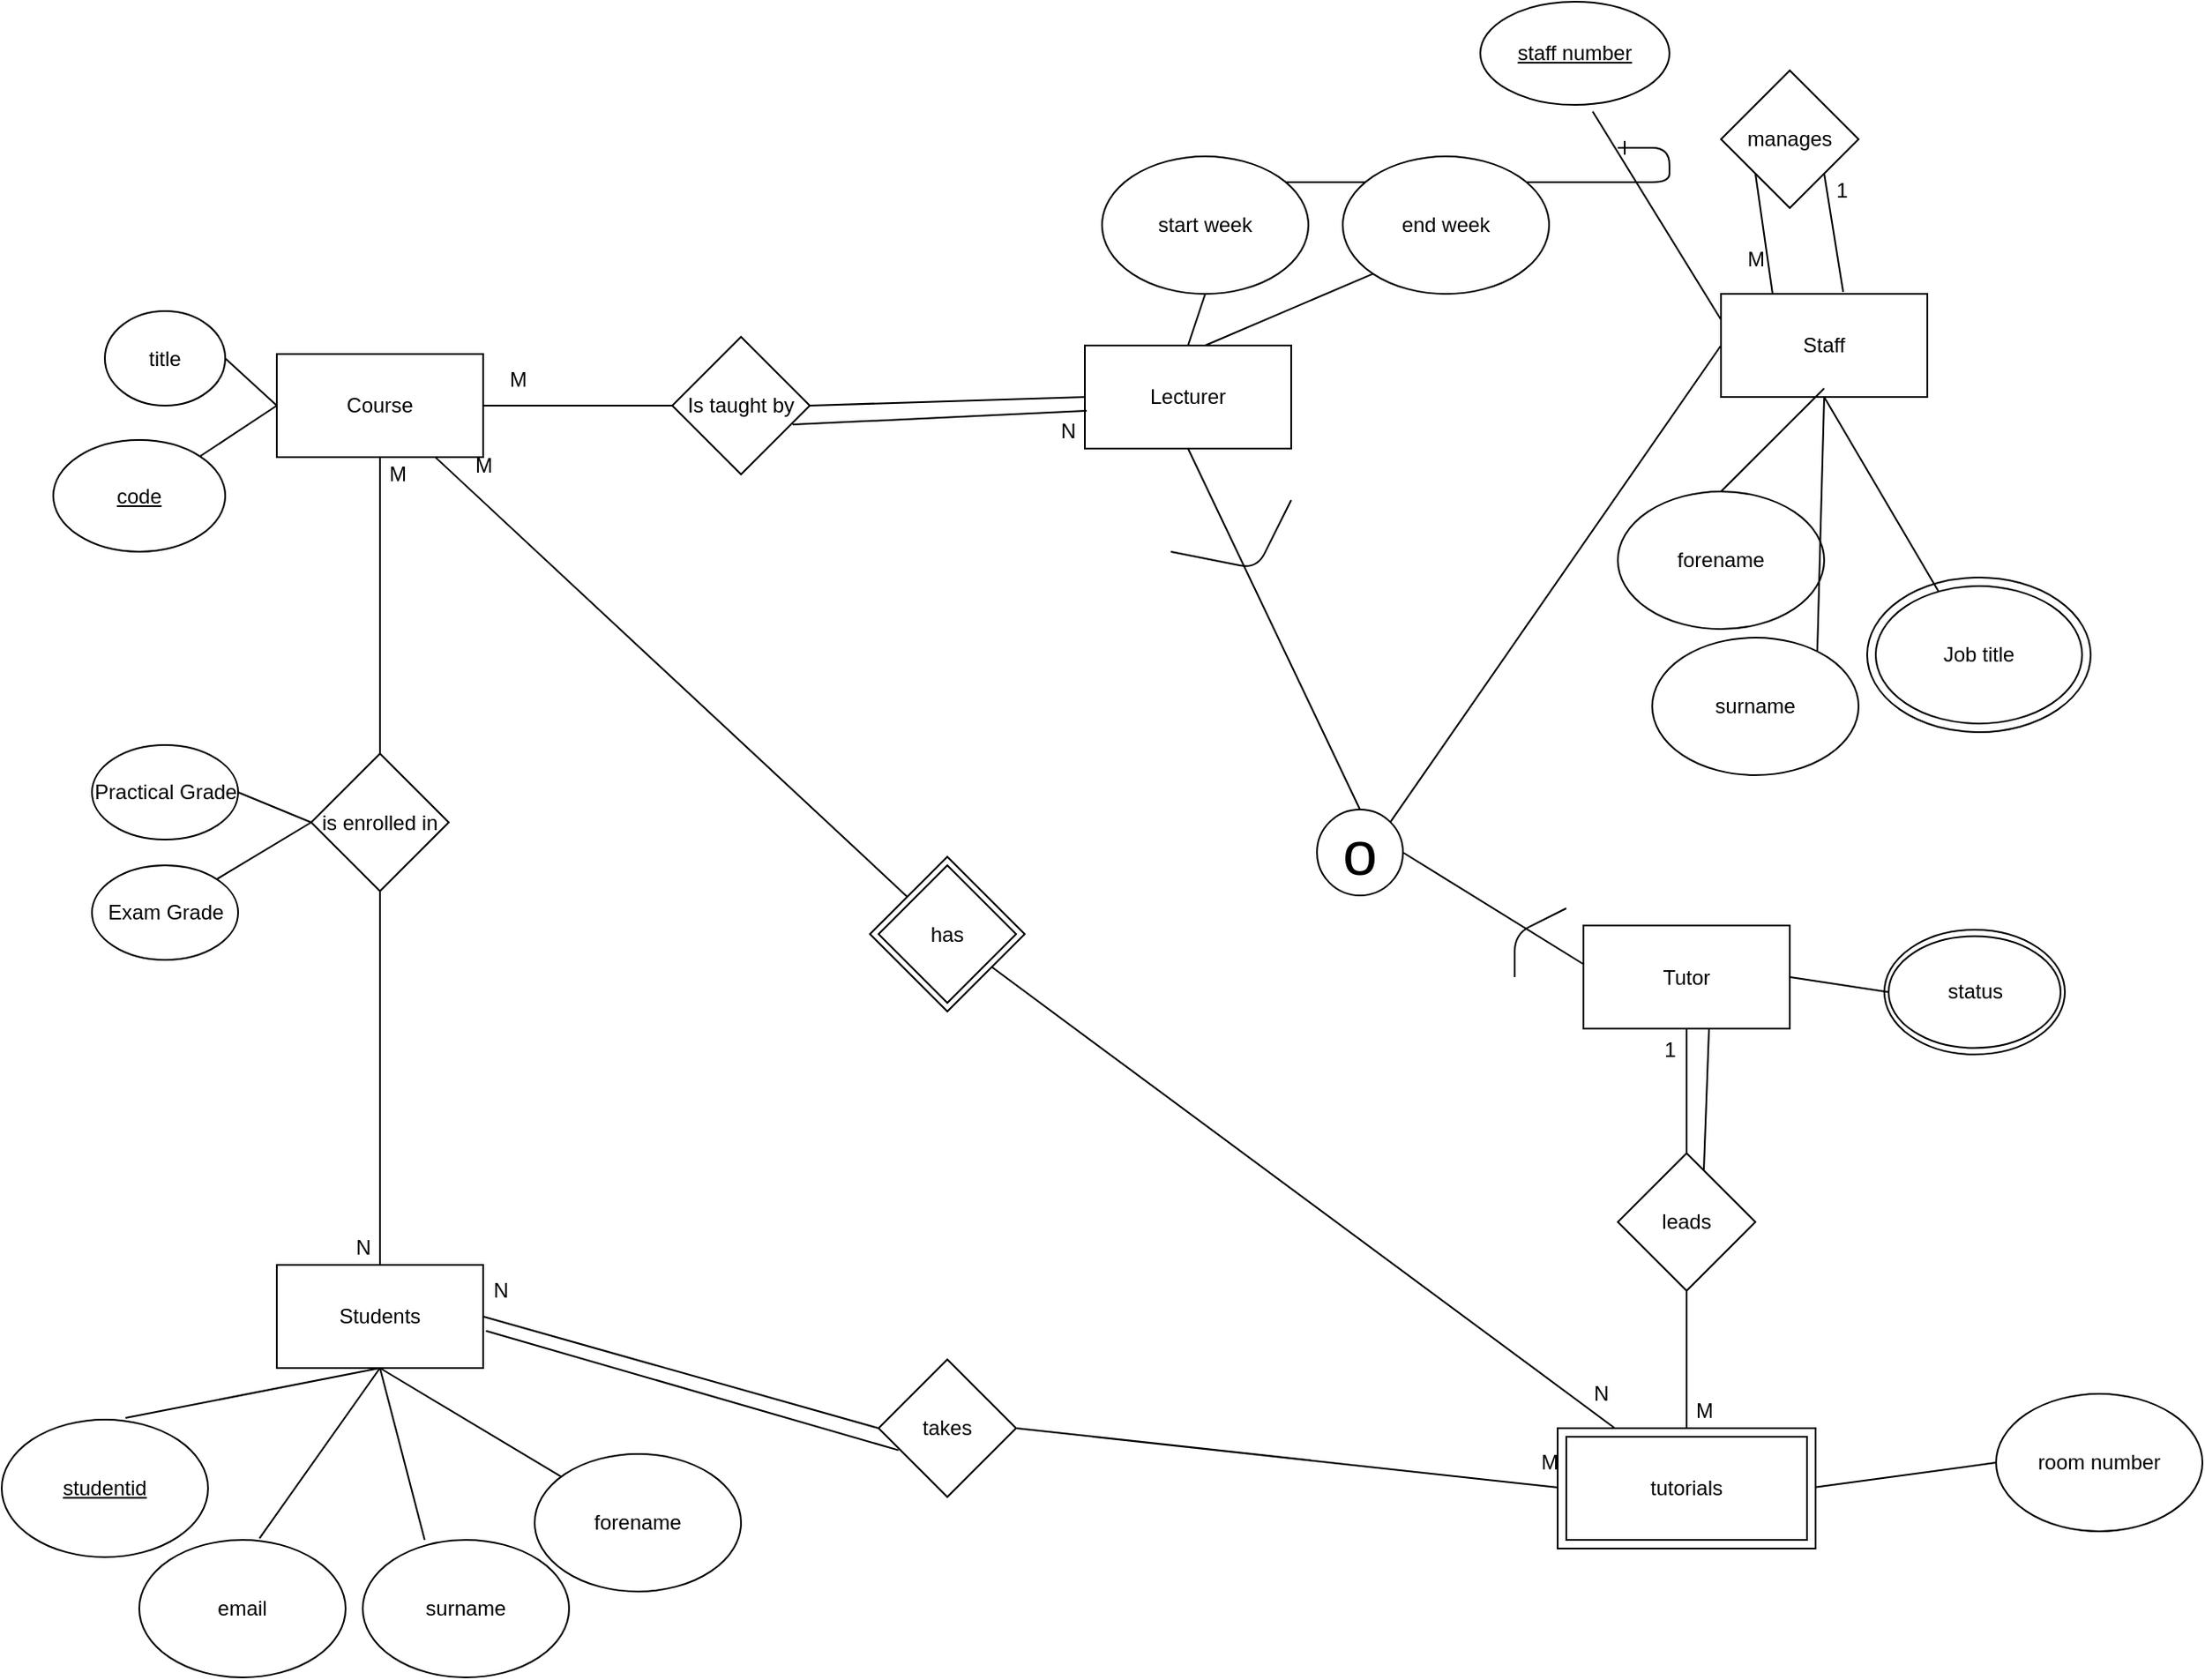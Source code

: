 <mxfile version="13.7.7" type="github">
  <diagram id="R2lEEEUBdFMjLlhIrx00" name="Page-1">
    <mxGraphModel dx="2190" dy="1317" grid="1" gridSize="10" guides="1" tooltips="1" connect="1" arrows="1" fold="1" page="1" pageScale="1" pageWidth="850" pageHeight="1100" math="0" shadow="0" extFonts="Permanent Marker^https://fonts.googleapis.com/css?family=Permanent+Marker">
      <root>
        <mxCell id="0" />
        <mxCell id="1" parent="0" />
        <mxCell id="i6C3Frr8AbvNPLz9VyE8-98" value="" style="ellipse;whiteSpace=wrap;html=1;" vertex="1" parent="1">
          <mxGeometry x="855" y="620" width="105" height="72.5" as="geometry" />
        </mxCell>
        <mxCell id="i6C3Frr8AbvNPLz9VyE8-97" value="" style="ellipse;whiteSpace=wrap;html=1;" vertex="1" parent="1">
          <mxGeometry x="845" y="415" width="130" height="90" as="geometry" />
        </mxCell>
        <mxCell id="C-vyLk0tnHw3VtMMgP7b-12" value="" style="edgeStyle=entityRelationEdgeStyle;endArrow=ERzeroToMany;startArrow=ERone;endFill=1;startFill=0;" parent="1" target="C-vyLk0tnHw3VtMMgP7b-17" edge="1">
          <mxGeometry width="100" height="100" relative="1" as="geometry">
            <mxPoint x="700" y="165" as="sourcePoint" />
            <mxPoint x="460" y="205" as="targetPoint" />
          </mxGeometry>
        </mxCell>
        <mxCell id="i6C3Frr8AbvNPLz9VyE8-2" value="Students" style="rounded=0;whiteSpace=wrap;html=1;" vertex="1" parent="1">
          <mxGeometry x="-80" y="815" width="120" height="60" as="geometry" />
        </mxCell>
        <mxCell id="i6C3Frr8AbvNPLz9VyE8-5" value="Staff" style="rounded=0;whiteSpace=wrap;html=1;" vertex="1" parent="1">
          <mxGeometry x="760" y="250" width="120" height="60" as="geometry" />
        </mxCell>
        <mxCell id="i6C3Frr8AbvNPLz9VyE8-6" value="Course" style="rounded=0;whiteSpace=wrap;html=1;" vertex="1" parent="1">
          <mxGeometry x="-80" y="285" width="120" height="60" as="geometry" />
        </mxCell>
        <mxCell id="i6C3Frr8AbvNPLz9VyE8-7" value="&lt;u&gt;code&lt;/u&gt;" style="ellipse;whiteSpace=wrap;html=1;" vertex="1" parent="1">
          <mxGeometry x="-210" y="335" width="100" height="65" as="geometry" />
        </mxCell>
        <mxCell id="i6C3Frr8AbvNPLz9VyE8-9" value="" style="endArrow=none;html=1;entryX=0;entryY=0.5;entryDx=0;entryDy=0;exitX=1;exitY=0;exitDx=0;exitDy=0;" edge="1" parent="1" source="i6C3Frr8AbvNPLz9VyE8-7" target="i6C3Frr8AbvNPLz9VyE8-6">
          <mxGeometry width="50" height="50" relative="1" as="geometry">
            <mxPoint x="-60" y="415" as="sourcePoint" />
            <mxPoint x="-10" y="365" as="targetPoint" />
          </mxGeometry>
        </mxCell>
        <mxCell id="i6C3Frr8AbvNPLz9VyE8-10" value="title" style="ellipse;whiteSpace=wrap;html=1;" vertex="1" parent="1">
          <mxGeometry x="-180" y="260" width="70" height="55" as="geometry" />
        </mxCell>
        <mxCell id="i6C3Frr8AbvNPLz9VyE8-11" value="" style="endArrow=none;html=1;entryX=0;entryY=0.5;entryDx=0;entryDy=0;exitX=1;exitY=0.5;exitDx=0;exitDy=0;" edge="1" parent="1" source="i6C3Frr8AbvNPLz9VyE8-10" target="i6C3Frr8AbvNPLz9VyE8-6">
          <mxGeometry width="50" height="50" relative="1" as="geometry">
            <mxPoint x="80" y="395" as="sourcePoint" />
            <mxPoint x="130" y="345" as="targetPoint" />
          </mxGeometry>
        </mxCell>
        <mxCell id="i6C3Frr8AbvNPLz9VyE8-13" value="&lt;u&gt;studentid&lt;/u&gt;" style="ellipse;whiteSpace=wrap;html=1;" vertex="1" parent="1">
          <mxGeometry x="-240" y="905" width="120" height="80" as="geometry" />
        </mxCell>
        <mxCell id="i6C3Frr8AbvNPLz9VyE8-15" value="" style="endArrow=none;html=1;entryX=0.5;entryY=1;entryDx=0;entryDy=0;exitX=0.6;exitY=-0.012;exitDx=0;exitDy=0;exitPerimeter=0;" edge="1" parent="1" source="i6C3Frr8AbvNPLz9VyE8-13" target="i6C3Frr8AbvNPLz9VyE8-2">
          <mxGeometry width="50" height="50" relative="1" as="geometry">
            <mxPoint x="-40" y="915" as="sourcePoint" />
            <mxPoint x="10" y="885" as="targetPoint" />
          </mxGeometry>
        </mxCell>
        <mxCell id="i6C3Frr8AbvNPLz9VyE8-16" value="forename" style="ellipse;whiteSpace=wrap;html=1;" vertex="1" parent="1">
          <mxGeometry x="70" y="925" width="120" height="80" as="geometry" />
        </mxCell>
        <mxCell id="i6C3Frr8AbvNPLz9VyE8-18" value="surname" style="ellipse;whiteSpace=wrap;html=1;" vertex="1" parent="1">
          <mxGeometry x="-30" y="975" width="120" height="80" as="geometry" />
        </mxCell>
        <mxCell id="i6C3Frr8AbvNPLz9VyE8-19" value="email" style="ellipse;whiteSpace=wrap;html=1;" vertex="1" parent="1">
          <mxGeometry x="-160" y="975" width="120" height="80" as="geometry" />
        </mxCell>
        <mxCell id="i6C3Frr8AbvNPLz9VyE8-20" value="" style="endArrow=none;html=1;exitX=0.583;exitY=-0.012;exitDx=0;exitDy=0;exitPerimeter=0;entryX=0.5;entryY=1;entryDx=0;entryDy=0;" edge="1" parent="1" source="i6C3Frr8AbvNPLz9VyE8-19" target="i6C3Frr8AbvNPLz9VyE8-2">
          <mxGeometry width="50" height="50" relative="1" as="geometry">
            <mxPoint x="-40" y="935" as="sourcePoint" />
            <mxPoint x="10" y="885" as="targetPoint" />
          </mxGeometry>
        </mxCell>
        <mxCell id="i6C3Frr8AbvNPLz9VyE8-21" value="" style="endArrow=none;html=1;entryX=0.5;entryY=1;entryDx=0;entryDy=0;" edge="1" parent="1" source="i6C3Frr8AbvNPLz9VyE8-16" target="i6C3Frr8AbvNPLz9VyE8-2">
          <mxGeometry width="50" height="50" relative="1" as="geometry">
            <mxPoint x="-40" y="935" as="sourcePoint" />
            <mxPoint x="-10" y="875" as="targetPoint" />
          </mxGeometry>
        </mxCell>
        <mxCell id="i6C3Frr8AbvNPLz9VyE8-22" value="" style="endArrow=none;html=1;entryX=0.5;entryY=1;entryDx=0;entryDy=0;exitX=0.3;exitY=0;exitDx=0;exitDy=0;exitPerimeter=0;" edge="1" parent="1" source="i6C3Frr8AbvNPLz9VyE8-18" target="i6C3Frr8AbvNPLz9VyE8-2">
          <mxGeometry width="50" height="50" relative="1" as="geometry">
            <mxPoint x="-30" y="945" as="sourcePoint" />
            <mxPoint x="20" y="895" as="targetPoint" />
          </mxGeometry>
        </mxCell>
        <mxCell id="i6C3Frr8AbvNPLz9VyE8-23" value="is enrolled in" style="rhombus;whiteSpace=wrap;html=1;" vertex="1" parent="1">
          <mxGeometry x="-60" y="517.5" width="80" height="80" as="geometry" />
        </mxCell>
        <mxCell id="i6C3Frr8AbvNPLz9VyE8-24" value="" style="endArrow=none;html=1;entryX=0.5;entryY=1;entryDx=0;entryDy=0;exitX=0.5;exitY=0;exitDx=0;exitDy=0;" edge="1" parent="1" source="i6C3Frr8AbvNPLz9VyE8-2" target="i6C3Frr8AbvNPLz9VyE8-23">
          <mxGeometry width="50" height="50" relative="1" as="geometry">
            <mxPoint x="-150" y="795" as="sourcePoint" />
            <mxPoint x="-100" y="745" as="targetPoint" />
          </mxGeometry>
        </mxCell>
        <mxCell id="i6C3Frr8AbvNPLz9VyE8-25" value="" style="endArrow=none;html=1;entryX=0.5;entryY=1;entryDx=0;entryDy=0;exitX=0.5;exitY=0;exitDx=0;exitDy=0;" edge="1" parent="1" source="i6C3Frr8AbvNPLz9VyE8-23" target="i6C3Frr8AbvNPLz9VyE8-6">
          <mxGeometry width="50" height="50" relative="1" as="geometry">
            <mxPoint x="-200" y="535" as="sourcePoint" />
            <mxPoint x="-150" y="485" as="targetPoint" />
          </mxGeometry>
        </mxCell>
        <mxCell id="i6C3Frr8AbvNPLz9VyE8-26" value="M" style="text;html=1;align=center;verticalAlign=middle;resizable=0;points=[];autosize=1;" vertex="1" parent="1">
          <mxGeometry x="-20" y="345" width="20" height="20" as="geometry" />
        </mxCell>
        <mxCell id="i6C3Frr8AbvNPLz9VyE8-27" value="N" style="text;html=1;align=center;verticalAlign=middle;resizable=0;points=[];autosize=1;" vertex="1" parent="1">
          <mxGeometry x="-40" y="795" width="20" height="20" as="geometry" />
        </mxCell>
        <mxCell id="i6C3Frr8AbvNPLz9VyE8-28" value="&lt;u&gt;staff number&lt;/u&gt;" style="ellipse;whiteSpace=wrap;html=1;" vertex="1" parent="1">
          <mxGeometry x="620" y="80" width="110" height="60" as="geometry" />
        </mxCell>
        <mxCell id="i6C3Frr8AbvNPLz9VyE8-29" value="forename" style="ellipse;whiteSpace=wrap;html=1;" vertex="1" parent="1">
          <mxGeometry x="700" y="365" width="120" height="80" as="geometry" />
        </mxCell>
        <mxCell id="i6C3Frr8AbvNPLz9VyE8-30" value="surname" style="ellipse;whiteSpace=wrap;html=1;" vertex="1" parent="1">
          <mxGeometry x="720" y="450" width="120" height="80" as="geometry" />
        </mxCell>
        <mxCell id="i6C3Frr8AbvNPLz9VyE8-34" value="" style="endArrow=none;html=1;entryX=0;entryY=0.25;entryDx=0;entryDy=0;exitX=0.594;exitY=1.064;exitDx=0;exitDy=0;exitPerimeter=0;" edge="1" parent="1" source="i6C3Frr8AbvNPLz9VyE8-28" target="i6C3Frr8AbvNPLz9VyE8-5">
          <mxGeometry width="50" height="50" relative="1" as="geometry">
            <mxPoint x="820" y="375" as="sourcePoint" />
            <mxPoint x="870" y="325" as="targetPoint" />
          </mxGeometry>
        </mxCell>
        <mxCell id="i6C3Frr8AbvNPLz9VyE8-35" value="" style="endArrow=none;html=1;exitX=0.5;exitY=0;exitDx=0;exitDy=0;" edge="1" parent="1" source="i6C3Frr8AbvNPLz9VyE8-29">
          <mxGeometry width="50" height="50" relative="1" as="geometry">
            <mxPoint x="820" y="375" as="sourcePoint" />
            <mxPoint x="820" y="305" as="targetPoint" />
          </mxGeometry>
        </mxCell>
        <mxCell id="i6C3Frr8AbvNPLz9VyE8-36" value="" style="endArrow=none;html=1;exitX=0.5;exitY=1;exitDx=0;exitDy=0;" edge="1" parent="1" source="i6C3Frr8AbvNPLz9VyE8-5">
          <mxGeometry width="50" height="50" relative="1" as="geometry">
            <mxPoint x="780" y="450" as="sourcePoint" />
            <mxPoint x="893.204" y="434.446" as="targetPoint" />
          </mxGeometry>
        </mxCell>
        <mxCell id="i6C3Frr8AbvNPLz9VyE8-37" value="" style="endArrow=none;html=1;exitX=0.8;exitY=0.1;exitDx=0;exitDy=0;exitPerimeter=0;" edge="1" parent="1" source="i6C3Frr8AbvNPLz9VyE8-30">
          <mxGeometry width="50" height="50" relative="1" as="geometry">
            <mxPoint x="833" y="528" as="sourcePoint" />
            <mxPoint x="820" y="310" as="targetPoint" />
          </mxGeometry>
        </mxCell>
        <mxCell id="i6C3Frr8AbvNPLz9VyE8-38" value="&lt;font style=&quot;font-size: 36px&quot;&gt;o&lt;/font&gt;" style="ellipse;whiteSpace=wrap;html=1;aspect=fixed;" vertex="1" parent="1">
          <mxGeometry x="525" y="550" width="50" height="50" as="geometry" />
        </mxCell>
        <mxCell id="i6C3Frr8AbvNPLz9VyE8-40" value="" style="endArrow=none;html=1;exitX=1;exitY=0.5;exitDx=0;exitDy=0;" edge="1" parent="1" source="i6C3Frr8AbvNPLz9VyE8-38">
          <mxGeometry width="50" height="50" relative="1" as="geometry">
            <mxPoint x="575" y="640" as="sourcePoint" />
            <mxPoint x="680" y="640" as="targetPoint" />
          </mxGeometry>
        </mxCell>
        <mxCell id="i6C3Frr8AbvNPLz9VyE8-41" value="" style="endArrow=none;html=1;entryX=0.5;entryY=1;entryDx=0;entryDy=0;exitX=0.5;exitY=0;exitDx=0;exitDy=0;" edge="1" parent="1" source="i6C3Frr8AbvNPLz9VyE8-38" target="i6C3Frr8AbvNPLz9VyE8-44">
          <mxGeometry width="50" height="50" relative="1" as="geometry">
            <mxPoint x="575" y="570" as="sourcePoint" />
            <mxPoint x="680" y="510" as="targetPoint" />
          </mxGeometry>
        </mxCell>
        <mxCell id="i6C3Frr8AbvNPLz9VyE8-42" value="" style="endArrow=none;html=1;fontStyle=1" edge="1" parent="1">
          <mxGeometry width="50" height="50" relative="1" as="geometry">
            <mxPoint x="640" y="647.5" as="sourcePoint" />
            <mxPoint x="670" y="607.5" as="targetPoint" />
            <Array as="points">
              <mxPoint x="640" y="622.5" />
            </Array>
          </mxGeometry>
        </mxCell>
        <mxCell id="i6C3Frr8AbvNPLz9VyE8-44" value="Lecturer" style="rounded=0;whiteSpace=wrap;html=1;" vertex="1" parent="1">
          <mxGeometry x="390" y="280" width="120" height="60" as="geometry" />
        </mxCell>
        <mxCell id="i6C3Frr8AbvNPLz9VyE8-45" value="Tutor" style="rounded=0;whiteSpace=wrap;html=1;" vertex="1" parent="1">
          <mxGeometry x="680" y="617.5" width="120" height="60" as="geometry" />
        </mxCell>
        <mxCell id="i6C3Frr8AbvNPLz9VyE8-46" value="start week" style="ellipse;whiteSpace=wrap;html=1;" vertex="1" parent="1">
          <mxGeometry x="400" y="170" width="120" height="80" as="geometry" />
        </mxCell>
        <mxCell id="i6C3Frr8AbvNPLz9VyE8-48" value="status" style="ellipse;whiteSpace=wrap;html=1;" vertex="1" parent="1">
          <mxGeometry x="857.5" y="623.75" width="100" height="65" as="geometry" />
        </mxCell>
        <mxCell id="i6C3Frr8AbvNPLz9VyE8-49" value="end week" style="ellipse;whiteSpace=wrap;html=1;" vertex="1" parent="1">
          <mxGeometry x="540" y="170" width="120" height="80" as="geometry" />
        </mxCell>
        <mxCell id="i6C3Frr8AbvNPLz9VyE8-50" value="" style="endArrow=none;html=1;entryX=0.5;entryY=1;entryDx=0;entryDy=0;exitX=0.5;exitY=0;exitDx=0;exitDy=0;" edge="1" parent="1" source="i6C3Frr8AbvNPLz9VyE8-44" target="i6C3Frr8AbvNPLz9VyE8-46">
          <mxGeometry width="50" height="50" relative="1" as="geometry">
            <mxPoint x="350" y="270" as="sourcePoint" />
            <mxPoint x="400" y="220" as="targetPoint" />
          </mxGeometry>
        </mxCell>
        <mxCell id="i6C3Frr8AbvNPLz9VyE8-51" value="" style="endArrow=none;html=1;entryX=0;entryY=1;entryDx=0;entryDy=0;" edge="1" parent="1" target="i6C3Frr8AbvNPLz9VyE8-49">
          <mxGeometry width="50" height="50" relative="1" as="geometry">
            <mxPoint x="460" y="280" as="sourcePoint" />
            <mxPoint x="630" y="310" as="targetPoint" />
          </mxGeometry>
        </mxCell>
        <mxCell id="i6C3Frr8AbvNPLz9VyE8-53" value="" style="endArrow=none;html=1;exitX=0;exitY=0.5;exitDx=0;exitDy=0;entryX=1;entryY=0.5;entryDx=0;entryDy=0;" edge="1" parent="1" source="i6C3Frr8AbvNPLz9VyE8-48" target="i6C3Frr8AbvNPLz9VyE8-45">
          <mxGeometry width="50" height="50" relative="1" as="geometry">
            <mxPoint x="690" y="727.5" as="sourcePoint" />
            <mxPoint x="740" y="677.5" as="targetPoint" />
          </mxGeometry>
        </mxCell>
        <mxCell id="i6C3Frr8AbvNPLz9VyE8-56" value="Practical Grade" style="ellipse;whiteSpace=wrap;html=1;" vertex="1" parent="1">
          <mxGeometry x="-187.5" y="512.5" width="85" height="55" as="geometry" />
        </mxCell>
        <mxCell id="i6C3Frr8AbvNPLz9VyE8-57" value="Exam Grade" style="ellipse;whiteSpace=wrap;html=1;" vertex="1" parent="1">
          <mxGeometry x="-187.5" y="582.5" width="85" height="55" as="geometry" />
        </mxCell>
        <mxCell id="i6C3Frr8AbvNPLz9VyE8-58" value="" style="endArrow=none;html=1;entryX=1;entryY=0.5;entryDx=0;entryDy=0;exitX=0;exitY=0.5;exitDx=0;exitDy=0;" edge="1" parent="1" source="i6C3Frr8AbvNPLz9VyE8-23" target="i6C3Frr8AbvNPLz9VyE8-56">
          <mxGeometry width="50" height="50" relative="1" as="geometry">
            <mxPoint x="130" y="632.5" as="sourcePoint" />
            <mxPoint x="180" y="582.5" as="targetPoint" />
          </mxGeometry>
        </mxCell>
        <mxCell id="i6C3Frr8AbvNPLz9VyE8-59" value="" style="endArrow=none;html=1;entryX=0;entryY=0.5;entryDx=0;entryDy=0;exitX=1;exitY=0;exitDx=0;exitDy=0;" edge="1" parent="1" source="i6C3Frr8AbvNPLz9VyE8-57" target="i6C3Frr8AbvNPLz9VyE8-23">
          <mxGeometry width="50" height="50" relative="1" as="geometry">
            <mxPoint x="130" y="632.5" as="sourcePoint" />
            <mxPoint x="180" y="582.5" as="targetPoint" />
          </mxGeometry>
        </mxCell>
        <mxCell id="i6C3Frr8AbvNPLz9VyE8-60" value="room number" style="ellipse;whiteSpace=wrap;html=1;" vertex="1" parent="1">
          <mxGeometry x="920" y="890" width="120" height="80" as="geometry" />
        </mxCell>
        <mxCell id="i6C3Frr8AbvNPLz9VyE8-63" value="manages" style="rhombus;whiteSpace=wrap;html=1;" vertex="1" parent="1">
          <mxGeometry x="760" y="120" width="80" height="80" as="geometry" />
        </mxCell>
        <mxCell id="i6C3Frr8AbvNPLz9VyE8-64" value="" style="endArrow=none;html=1;exitX=0.25;exitY=0;exitDx=0;exitDy=0;entryX=0;entryY=1;entryDx=0;entryDy=0;" edge="1" parent="1" source="i6C3Frr8AbvNPLz9VyE8-5" target="i6C3Frr8AbvNPLz9VyE8-63">
          <mxGeometry width="50" height="50" relative="1" as="geometry">
            <mxPoint x="580" y="260" as="sourcePoint" />
            <mxPoint x="630" y="210" as="targetPoint" />
          </mxGeometry>
        </mxCell>
        <mxCell id="i6C3Frr8AbvNPLz9VyE8-65" value="" style="endArrow=none;html=1;entryX=1;entryY=1;entryDx=0;entryDy=0;exitX=0.592;exitY=-0.019;exitDx=0;exitDy=0;exitPerimeter=0;" edge="1" parent="1" source="i6C3Frr8AbvNPLz9VyE8-5" target="i6C3Frr8AbvNPLz9VyE8-63">
          <mxGeometry width="50" height="50" relative="1" as="geometry">
            <mxPoint x="550" y="260" as="sourcePoint" />
            <mxPoint x="600" y="210" as="targetPoint" />
          </mxGeometry>
        </mxCell>
        <mxCell id="i6C3Frr8AbvNPLz9VyE8-66" value="1" style="text;html=1;align=center;verticalAlign=middle;resizable=0;points=[];autosize=1;" vertex="1" parent="1">
          <mxGeometry x="820" y="180" width="20" height="20" as="geometry" />
        </mxCell>
        <mxCell id="i6C3Frr8AbvNPLz9VyE8-67" value="M" style="text;html=1;align=center;verticalAlign=middle;resizable=0;points=[];autosize=1;" vertex="1" parent="1">
          <mxGeometry x="770" y="220" width="20" height="20" as="geometry" />
        </mxCell>
        <mxCell id="i6C3Frr8AbvNPLz9VyE8-68" value="" style="endArrow=none;html=1;entryX=0;entryY=0.5;entryDx=0;entryDy=0;exitX=1;exitY=0.5;exitDx=0;exitDy=0;" edge="1" parent="1" source="i6C3Frr8AbvNPLz9VyE8-3" target="i6C3Frr8AbvNPLz9VyE8-60">
          <mxGeometry width="50" height="50" relative="1" as="geometry">
            <mxPoint x="640" y="980" as="sourcePoint" />
            <mxPoint x="690" y="930" as="targetPoint" />
          </mxGeometry>
        </mxCell>
        <mxCell id="i6C3Frr8AbvNPLz9VyE8-69" value="" style="endArrow=none;html=1;" edge="1" parent="1">
          <mxGeometry width="50" height="50" relative="1" as="geometry">
            <mxPoint x="440" y="400" as="sourcePoint" />
            <mxPoint x="510" y="370" as="targetPoint" />
            <Array as="points">
              <mxPoint x="490" y="410" />
            </Array>
          </mxGeometry>
        </mxCell>
        <mxCell id="i6C3Frr8AbvNPLz9VyE8-70" value="" style="endArrow=none;html=1;exitX=1;exitY=0.5;exitDx=0;exitDy=0;entryX=0;entryY=0.5;entryDx=0;entryDy=0;" edge="1" parent="1" source="i6C3Frr8AbvNPLz9VyE8-6" target="i6C3Frr8AbvNPLz9VyE8-71">
          <mxGeometry width="50" height="50" relative="1" as="geometry">
            <mxPoint x="80" y="350" as="sourcePoint" />
            <mxPoint x="130" y="310" as="targetPoint" />
          </mxGeometry>
        </mxCell>
        <mxCell id="i6C3Frr8AbvNPLz9VyE8-71" value="Is taught by" style="rhombus;whiteSpace=wrap;html=1;" vertex="1" parent="1">
          <mxGeometry x="150" y="275" width="80" height="80" as="geometry" />
        </mxCell>
        <mxCell id="i6C3Frr8AbvNPLz9VyE8-72" value="" style="endArrow=none;html=1;exitX=1;exitY=0.5;exitDx=0;exitDy=0;entryX=0;entryY=0.5;entryDx=0;entryDy=0;" edge="1" parent="1" source="i6C3Frr8AbvNPLz9VyE8-71" target="i6C3Frr8AbvNPLz9VyE8-44">
          <mxGeometry width="50" height="50" relative="1" as="geometry">
            <mxPoint x="330" y="350" as="sourcePoint" />
            <mxPoint x="380" y="300" as="targetPoint" />
          </mxGeometry>
        </mxCell>
        <mxCell id="i6C3Frr8AbvNPLz9VyE8-73" value="" style="endArrow=none;html=1;entryX=0.5;entryY=1;entryDx=0;entryDy=0;exitX=0.5;exitY=0;exitDx=0;exitDy=0;" edge="1" parent="1" source="i6C3Frr8AbvNPLz9VyE8-74" target="i6C3Frr8AbvNPLz9VyE8-45">
          <mxGeometry width="50" height="50" relative="1" as="geometry">
            <mxPoint x="740" y="730" as="sourcePoint" />
            <mxPoint x="750" y="780" as="targetPoint" />
          </mxGeometry>
        </mxCell>
        <mxCell id="i6C3Frr8AbvNPLz9VyE8-74" value="leads" style="rhombus;whiteSpace=wrap;html=1;" vertex="1" parent="1">
          <mxGeometry x="700" y="750" width="80" height="80" as="geometry" />
        </mxCell>
        <mxCell id="i6C3Frr8AbvNPLz9VyE8-75" value="" style="endArrow=none;html=1;entryX=0.5;entryY=1;entryDx=0;entryDy=0;exitX=0.5;exitY=0;exitDx=0;exitDy=0;" edge="1" parent="1" source="i6C3Frr8AbvNPLz9VyE8-3" target="i6C3Frr8AbvNPLz9VyE8-74">
          <mxGeometry width="50" height="50" relative="1" as="geometry">
            <mxPoint x="670" y="910" as="sourcePoint" />
            <mxPoint x="720" y="860" as="targetPoint" />
          </mxGeometry>
        </mxCell>
        <mxCell id="i6C3Frr8AbvNPLz9VyE8-76" value="1" style="text;html=1;align=center;verticalAlign=middle;resizable=0;points=[];autosize=1;" vertex="1" parent="1">
          <mxGeometry x="720" y="680" width="20" height="20" as="geometry" />
        </mxCell>
        <mxCell id="i6C3Frr8AbvNPLz9VyE8-77" value="M" style="text;html=1;align=center;verticalAlign=middle;resizable=0;points=[];autosize=1;" vertex="1" parent="1">
          <mxGeometry x="740" y="890" width="20" height="20" as="geometry" />
        </mxCell>
        <mxCell id="i6C3Frr8AbvNPLz9VyE8-78" value="" style="endArrow=none;html=1;exitX=1;exitY=0.5;exitDx=0;exitDy=0;entryX=0;entryY=0.5;entryDx=0;entryDy=0;" edge="1" parent="1" source="i6C3Frr8AbvNPLz9VyE8-2" target="i6C3Frr8AbvNPLz9VyE8-79">
          <mxGeometry width="50" height="50" relative="1" as="geometry">
            <mxPoint x="190" y="900" as="sourcePoint" />
            <mxPoint x="270" y="910" as="targetPoint" />
          </mxGeometry>
        </mxCell>
        <mxCell id="i6C3Frr8AbvNPLz9VyE8-79" value="takes" style="rhombus;whiteSpace=wrap;html=1;" vertex="1" parent="1">
          <mxGeometry x="270" y="870" width="80" height="80" as="geometry" />
        </mxCell>
        <mxCell id="i6C3Frr8AbvNPLz9VyE8-80" value="" style="endArrow=none;html=1;entryX=0;entryY=0.5;entryDx=0;entryDy=0;exitX=1;exitY=0.5;exitDx=0;exitDy=0;" edge="1" parent="1" source="i6C3Frr8AbvNPLz9VyE8-79" target="i6C3Frr8AbvNPLz9VyE8-3">
          <mxGeometry width="50" height="50" relative="1" as="geometry">
            <mxPoint x="460" y="980" as="sourcePoint" />
            <mxPoint x="510" y="930" as="targetPoint" />
          </mxGeometry>
        </mxCell>
        <mxCell id="i6C3Frr8AbvNPLz9VyE8-81" value="M" style="text;html=1;align=center;verticalAlign=middle;resizable=0;points=[];autosize=1;" vertex="1" parent="1">
          <mxGeometry x="650" y="920" width="20" height="20" as="geometry" />
        </mxCell>
        <mxCell id="i6C3Frr8AbvNPLz9VyE8-82" value="N" style="text;html=1;align=center;verticalAlign=middle;resizable=0;points=[];autosize=1;" vertex="1" parent="1">
          <mxGeometry x="40" y="820" width="20" height="20" as="geometry" />
        </mxCell>
        <mxCell id="i6C3Frr8AbvNPLz9VyE8-83" value="" style="endArrow=none;html=1;exitX=1;exitY=0;exitDx=0;exitDy=0;entryX=0;entryY=0.5;entryDx=0;entryDy=0;" edge="1" parent="1" source="i6C3Frr8AbvNPLz9VyE8-38" target="i6C3Frr8AbvNPLz9VyE8-5">
          <mxGeometry width="50" height="50" relative="1" as="geometry">
            <mxPoint x="590" y="540" as="sourcePoint" />
            <mxPoint x="640" y="490" as="targetPoint" />
          </mxGeometry>
        </mxCell>
        <mxCell id="i6C3Frr8AbvNPLz9VyE8-84" value="&lt;div&gt;Job title&lt;/div&gt;" style="ellipse;whiteSpace=wrap;html=1;" vertex="1" parent="1">
          <mxGeometry x="850" y="420" width="120" height="80" as="geometry" />
        </mxCell>
        <mxCell id="i6C3Frr8AbvNPLz9VyE8-86" value="" style="endArrow=none;html=1;" edge="1" parent="1" source="i6C3Frr8AbvNPLz9VyE8-6" target="i6C3Frr8AbvNPLz9VyE8-85">
          <mxGeometry width="50" height="50" relative="1" as="geometry">
            <mxPoint x="90" y="530" as="sourcePoint" />
            <mxPoint x="140" y="480" as="targetPoint" />
          </mxGeometry>
        </mxCell>
        <mxCell id="i6C3Frr8AbvNPLz9VyE8-87" value="" style="endArrow=none;html=1;entryX=0.25;entryY=0;entryDx=0;entryDy=0;" edge="1" parent="1" source="i6C3Frr8AbvNPLz9VyE8-85" target="i6C3Frr8AbvNPLz9VyE8-3">
          <mxGeometry width="50" height="50" relative="1" as="geometry">
            <mxPoint x="350" y="720" as="sourcePoint" />
            <mxPoint x="400" y="670" as="targetPoint" />
          </mxGeometry>
        </mxCell>
        <mxCell id="i6C3Frr8AbvNPLz9VyE8-88" value="" style="endArrow=none;html=1;" edge="1" parent="1">
          <mxGeometry width="50" height="50" relative="1" as="geometry">
            <mxPoint x="750" y="760" as="sourcePoint" />
            <mxPoint x="753" y="678" as="targetPoint" />
          </mxGeometry>
        </mxCell>
        <mxCell id="i6C3Frr8AbvNPLz9VyE8-89" value="" style="endArrow=none;html=1;exitX=1.014;exitY=0.639;exitDx=0;exitDy=0;exitPerimeter=0;entryX=0.146;entryY=0.66;entryDx=0;entryDy=0;entryPerimeter=0;" edge="1" parent="1" source="i6C3Frr8AbvNPLz9VyE8-2" target="i6C3Frr8AbvNPLz9VyE8-79">
          <mxGeometry width="50" height="50" relative="1" as="geometry">
            <mxPoint x="130" y="840" as="sourcePoint" />
            <mxPoint x="180" y="790" as="targetPoint" />
          </mxGeometry>
        </mxCell>
        <mxCell id="i6C3Frr8AbvNPLz9VyE8-90" value="" style="rhombus;whiteSpace=wrap;html=1;" vertex="1" parent="1">
          <mxGeometry x="265" y="577.5" width="90" height="90" as="geometry" />
        </mxCell>
        <mxCell id="i6C3Frr8AbvNPLz9VyE8-85" value="has" style="rhombus;whiteSpace=wrap;html=1;" vertex="1" parent="1">
          <mxGeometry x="270" y="582.5" width="80" height="80" as="geometry" />
        </mxCell>
        <mxCell id="i6C3Frr8AbvNPLz9VyE8-91" value="" style="rounded=0;whiteSpace=wrap;html=1;" vertex="1" parent="1">
          <mxGeometry x="665" y="910" width="150" height="70" as="geometry" />
        </mxCell>
        <mxCell id="i6C3Frr8AbvNPLz9VyE8-3" value="tutorials" style="rounded=0;whiteSpace=wrap;html=1;" vertex="1" parent="1">
          <mxGeometry x="670" y="915" width="140" height="60" as="geometry" />
        </mxCell>
        <mxCell id="i6C3Frr8AbvNPLz9VyE8-92" value="" style="endArrow=none;html=1;entryX=0.009;entryY=0.634;entryDx=0;entryDy=0;entryPerimeter=0;" edge="1" parent="1" target="i6C3Frr8AbvNPLz9VyE8-44">
          <mxGeometry width="50" height="50" relative="1" as="geometry">
            <mxPoint x="220" y="326" as="sourcePoint" />
            <mxPoint x="300" y="290" as="targetPoint" />
          </mxGeometry>
        </mxCell>
        <mxCell id="i6C3Frr8AbvNPLz9VyE8-93" value="M" style="text;html=1;align=center;verticalAlign=middle;resizable=0;points=[];autosize=1;" vertex="1" parent="1">
          <mxGeometry x="50" y="290" width="20" height="20" as="geometry" />
        </mxCell>
        <mxCell id="i6C3Frr8AbvNPLz9VyE8-94" value="N" style="text;html=1;align=center;verticalAlign=middle;resizable=0;points=[];autosize=1;" vertex="1" parent="1">
          <mxGeometry x="370" y="320" width="20" height="20" as="geometry" />
        </mxCell>
        <mxCell id="i6C3Frr8AbvNPLz9VyE8-95" value="M" style="text;html=1;align=center;verticalAlign=middle;resizable=0;points=[];autosize=1;" vertex="1" parent="1">
          <mxGeometry x="30" y="340" width="20" height="20" as="geometry" />
        </mxCell>
        <mxCell id="i6C3Frr8AbvNPLz9VyE8-96" value="N" style="text;html=1;align=center;verticalAlign=middle;resizable=0;points=[];autosize=1;" vertex="1" parent="1">
          <mxGeometry x="680" y="880" width="20" height="20" as="geometry" />
        </mxCell>
      </root>
    </mxGraphModel>
  </diagram>
</mxfile>
